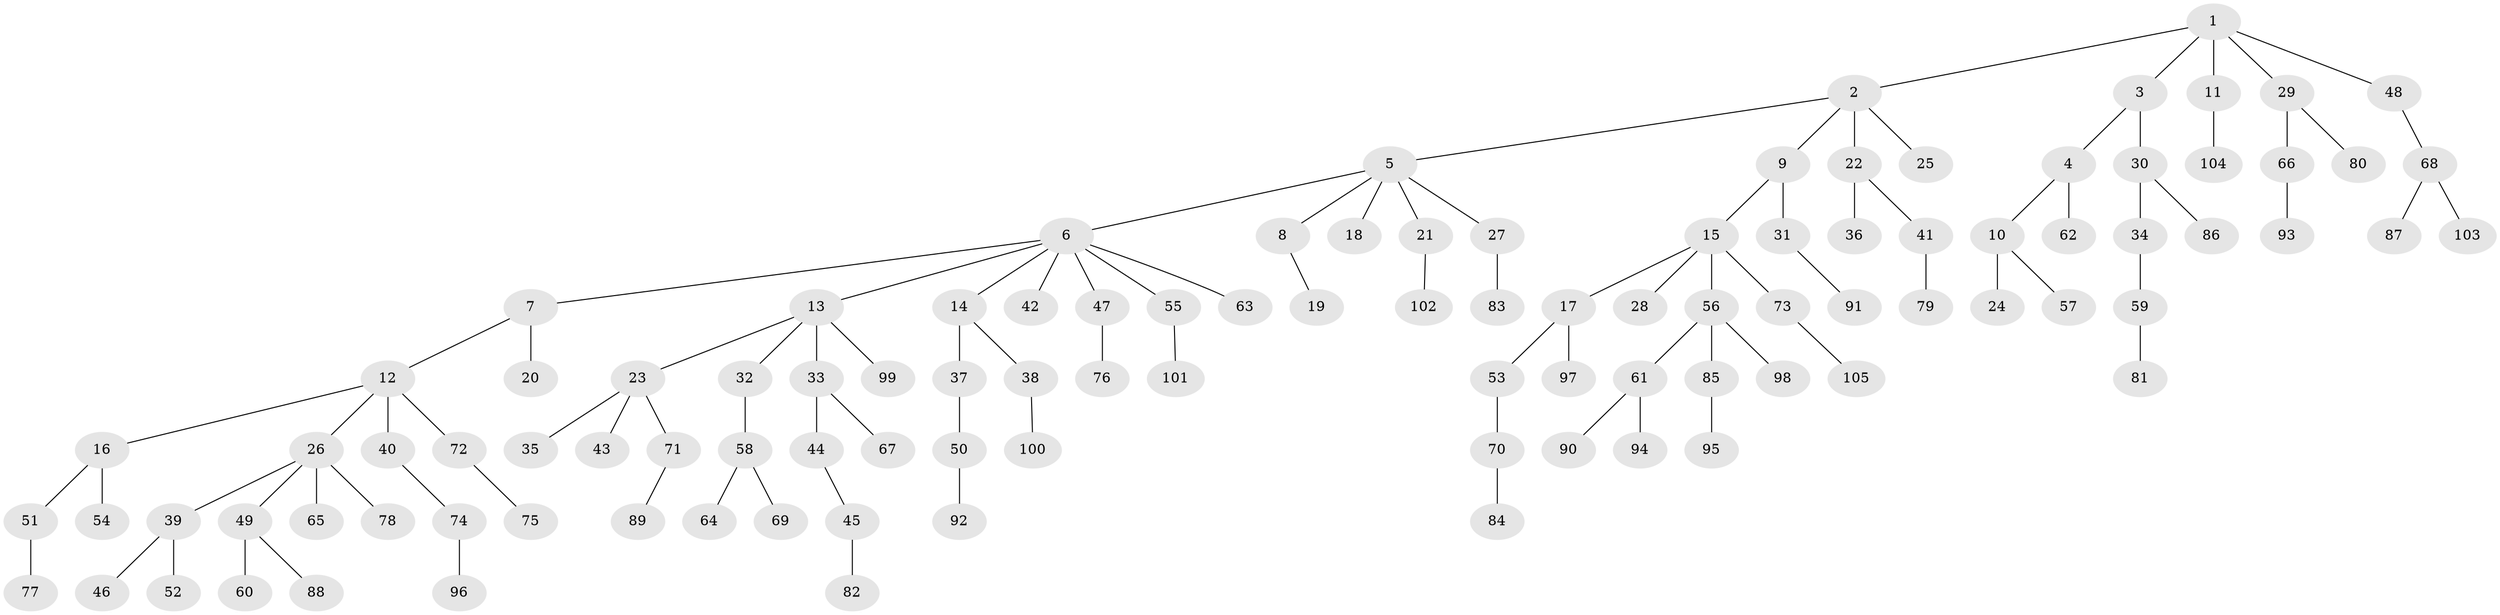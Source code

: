 // Generated by graph-tools (version 1.1) at 2025/53/03/09/25 04:53:45]
// undirected, 105 vertices, 104 edges
graph export_dot {
graph [start="1"]
  node [color=gray90,style=filled];
  1;
  2;
  3;
  4;
  5;
  6;
  7;
  8;
  9;
  10;
  11;
  12;
  13;
  14;
  15;
  16;
  17;
  18;
  19;
  20;
  21;
  22;
  23;
  24;
  25;
  26;
  27;
  28;
  29;
  30;
  31;
  32;
  33;
  34;
  35;
  36;
  37;
  38;
  39;
  40;
  41;
  42;
  43;
  44;
  45;
  46;
  47;
  48;
  49;
  50;
  51;
  52;
  53;
  54;
  55;
  56;
  57;
  58;
  59;
  60;
  61;
  62;
  63;
  64;
  65;
  66;
  67;
  68;
  69;
  70;
  71;
  72;
  73;
  74;
  75;
  76;
  77;
  78;
  79;
  80;
  81;
  82;
  83;
  84;
  85;
  86;
  87;
  88;
  89;
  90;
  91;
  92;
  93;
  94;
  95;
  96;
  97;
  98;
  99;
  100;
  101;
  102;
  103;
  104;
  105;
  1 -- 2;
  1 -- 3;
  1 -- 11;
  1 -- 29;
  1 -- 48;
  2 -- 5;
  2 -- 9;
  2 -- 22;
  2 -- 25;
  3 -- 4;
  3 -- 30;
  4 -- 10;
  4 -- 62;
  5 -- 6;
  5 -- 8;
  5 -- 18;
  5 -- 21;
  5 -- 27;
  6 -- 7;
  6 -- 13;
  6 -- 14;
  6 -- 42;
  6 -- 47;
  6 -- 55;
  6 -- 63;
  7 -- 12;
  7 -- 20;
  8 -- 19;
  9 -- 15;
  9 -- 31;
  10 -- 24;
  10 -- 57;
  11 -- 104;
  12 -- 16;
  12 -- 26;
  12 -- 40;
  12 -- 72;
  13 -- 23;
  13 -- 32;
  13 -- 33;
  13 -- 99;
  14 -- 37;
  14 -- 38;
  15 -- 17;
  15 -- 28;
  15 -- 56;
  15 -- 73;
  16 -- 51;
  16 -- 54;
  17 -- 53;
  17 -- 97;
  21 -- 102;
  22 -- 36;
  22 -- 41;
  23 -- 35;
  23 -- 43;
  23 -- 71;
  26 -- 39;
  26 -- 49;
  26 -- 65;
  26 -- 78;
  27 -- 83;
  29 -- 66;
  29 -- 80;
  30 -- 34;
  30 -- 86;
  31 -- 91;
  32 -- 58;
  33 -- 44;
  33 -- 67;
  34 -- 59;
  37 -- 50;
  38 -- 100;
  39 -- 46;
  39 -- 52;
  40 -- 74;
  41 -- 79;
  44 -- 45;
  45 -- 82;
  47 -- 76;
  48 -- 68;
  49 -- 60;
  49 -- 88;
  50 -- 92;
  51 -- 77;
  53 -- 70;
  55 -- 101;
  56 -- 61;
  56 -- 85;
  56 -- 98;
  58 -- 64;
  58 -- 69;
  59 -- 81;
  61 -- 90;
  61 -- 94;
  66 -- 93;
  68 -- 87;
  68 -- 103;
  70 -- 84;
  71 -- 89;
  72 -- 75;
  73 -- 105;
  74 -- 96;
  85 -- 95;
}
